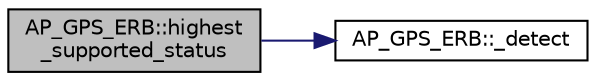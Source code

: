 digraph "AP_GPS_ERB::highest_supported_status"
{
 // INTERACTIVE_SVG=YES
  edge [fontname="Helvetica",fontsize="10",labelfontname="Helvetica",labelfontsize="10"];
  node [fontname="Helvetica",fontsize="10",shape=record];
  rankdir="LR";
  Node1 [label="AP_GPS_ERB::highest\l_supported_status",height=0.2,width=0.4,color="black", fillcolor="grey75", style="filled", fontcolor="black"];
  Node1 -> Node2 [color="midnightblue",fontsize="10",style="solid",fontname="Helvetica"];
  Node2 [label="AP_GPS_ERB::_detect",height=0.2,width=0.4,color="black", fillcolor="white", style="filled",URL="$classAP__GPS__ERB.html#a4ddd7b585ea06578c407d19d6d3964c5"];
}
